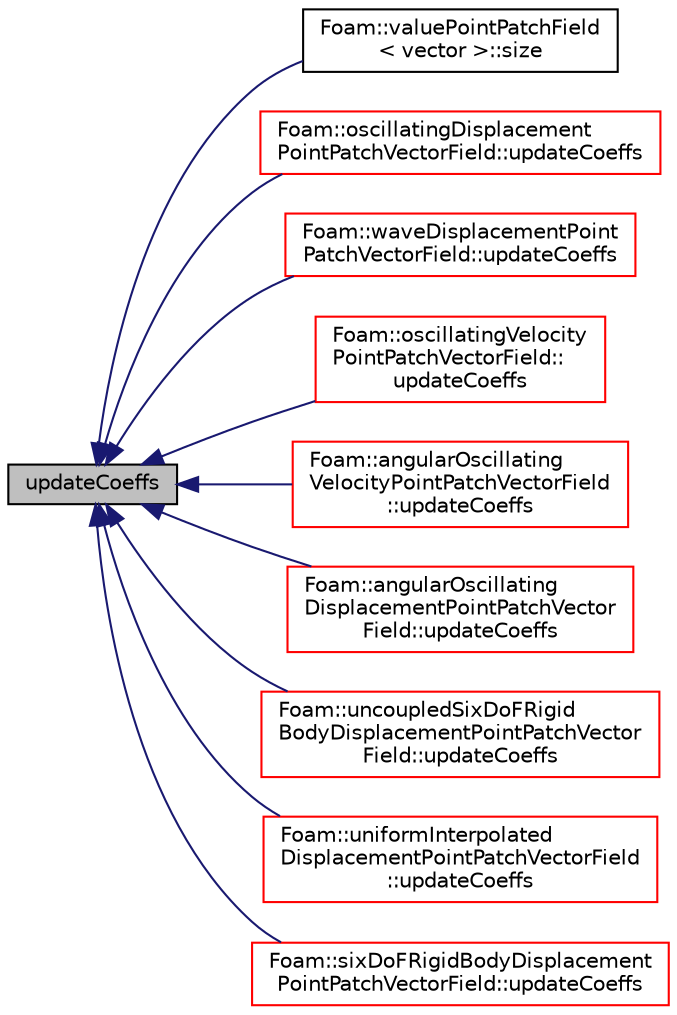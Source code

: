 digraph "updateCoeffs"
{
  bgcolor="transparent";
  edge [fontname="Helvetica",fontsize="10",labelfontname="Helvetica",labelfontsize="10"];
  node [fontname="Helvetica",fontsize="10",shape=record];
  rankdir="LR";
  Node1 [label="updateCoeffs",height=0.2,width=0.4,color="black", fillcolor="grey75", style="filled", fontcolor="black"];
  Node1 -> Node2 [dir="back",color="midnightblue",fontsize="10",style="solid",fontname="Helvetica"];
  Node2 [label="Foam::valuePointPatchField\l\< vector \>::size",height=0.2,width=0.4,color="black",URL="$a02895.html#a65cea301e2d6033c43932d12d91c792f",tooltip="Return size. "];
  Node1 -> Node3 [dir="back",color="midnightblue",fontsize="10",style="solid",fontname="Helvetica"];
  Node3 [label="Foam::oscillatingDisplacement\lPointPatchVectorField::updateCoeffs",height=0.2,width=0.4,color="red",URL="$a01774.html#a7e24eafac629d3733181cd942d4c902f",tooltip="Update the coefficients associated with the patch field. "];
  Node1 -> Node4 [dir="back",color="midnightblue",fontsize="10",style="solid",fontname="Helvetica"];
  Node4 [label="Foam::waveDisplacementPoint\lPatchVectorField::updateCoeffs",height=0.2,width=0.4,color="red",URL="$a02969.html#a7e24eafac629d3733181cd942d4c902f",tooltip="Update the coefficients associated with the patch field. "];
  Node1 -> Node5 [dir="back",color="midnightblue",fontsize="10",style="solid",fontname="Helvetica"];
  Node5 [label="Foam::oscillatingVelocity\lPointPatchVectorField::\lupdateCoeffs",height=0.2,width=0.4,color="red",URL="$a01777.html#a7e24eafac629d3733181cd942d4c902f",tooltip="Update the coefficients associated with the patch field. "];
  Node1 -> Node6 [dir="back",color="midnightblue",fontsize="10",style="solid",fontname="Helvetica"];
  Node6 [label="Foam::angularOscillating\lVelocityPointPatchVectorField\l::updateCoeffs",height=0.2,width=0.4,color="red",URL="$a00057.html#a7e24eafac629d3733181cd942d4c902f",tooltip="Update the coefficients associated with the patch field. "];
  Node1 -> Node7 [dir="back",color="midnightblue",fontsize="10",style="solid",fontname="Helvetica"];
  Node7 [label="Foam::angularOscillating\lDisplacementPointPatchVector\lField::updateCoeffs",height=0.2,width=0.4,color="red",URL="$a00056.html#a7e24eafac629d3733181cd942d4c902f",tooltip="Update the coefficients associated with the patch field. "];
  Node1 -> Node8 [dir="back",color="midnightblue",fontsize="10",style="solid",fontname="Helvetica"];
  Node8 [label="Foam::uncoupledSixDoFRigid\lBodyDisplacementPointPatchVector\lField::updateCoeffs",height=0.2,width=0.4,color="red",URL="$a02852.html#a7e24eafac629d3733181cd942d4c902f",tooltip="Update the coefficients associated with the patch field. "];
  Node1 -> Node9 [dir="back",color="midnightblue",fontsize="10",style="solid",fontname="Helvetica"];
  Node9 [label="Foam::uniformInterpolated\lDisplacementPointPatchVectorField\l::updateCoeffs",height=0.2,width=0.4,color="red",URL="$a02866.html#a7e24eafac629d3733181cd942d4c902f",tooltip="Update the coefficients associated with the patch field. "];
  Node1 -> Node10 [dir="back",color="midnightblue",fontsize="10",style="solid",fontname="Helvetica"];
  Node10 [label="Foam::sixDoFRigidBodyDisplacement\lPointPatchVectorField::updateCoeffs",height=0.2,width=0.4,color="red",URL="$a02406.html#a7e24eafac629d3733181cd942d4c902f",tooltip="Update the coefficients associated with the patch field. "];
}
